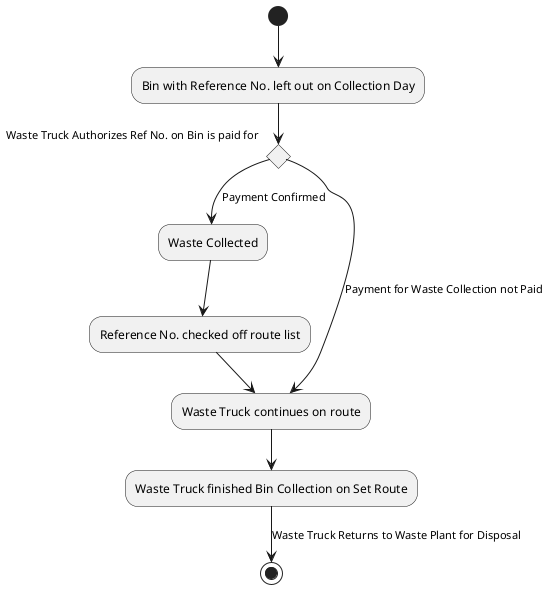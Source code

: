 @startuml
(*) --> "Bin with Reference No. left out on Collection Day"

if "Waste Truck Authorizes Ref No. on Bin is paid for" then
    -->[Payment Confirmed] "Waste Collected"
    --> "Reference No. checked off route list"
    --> "Waste Truck continues on route"
else
    -->[Payment for Waste Collection not Paid] "Waste Truck continues on route"
Endif
--> "Waste Truck finished Bin Collection on Set Route"
--> [Waste Truck Returns to Waste Plant for Disposal] (*)
@enduml